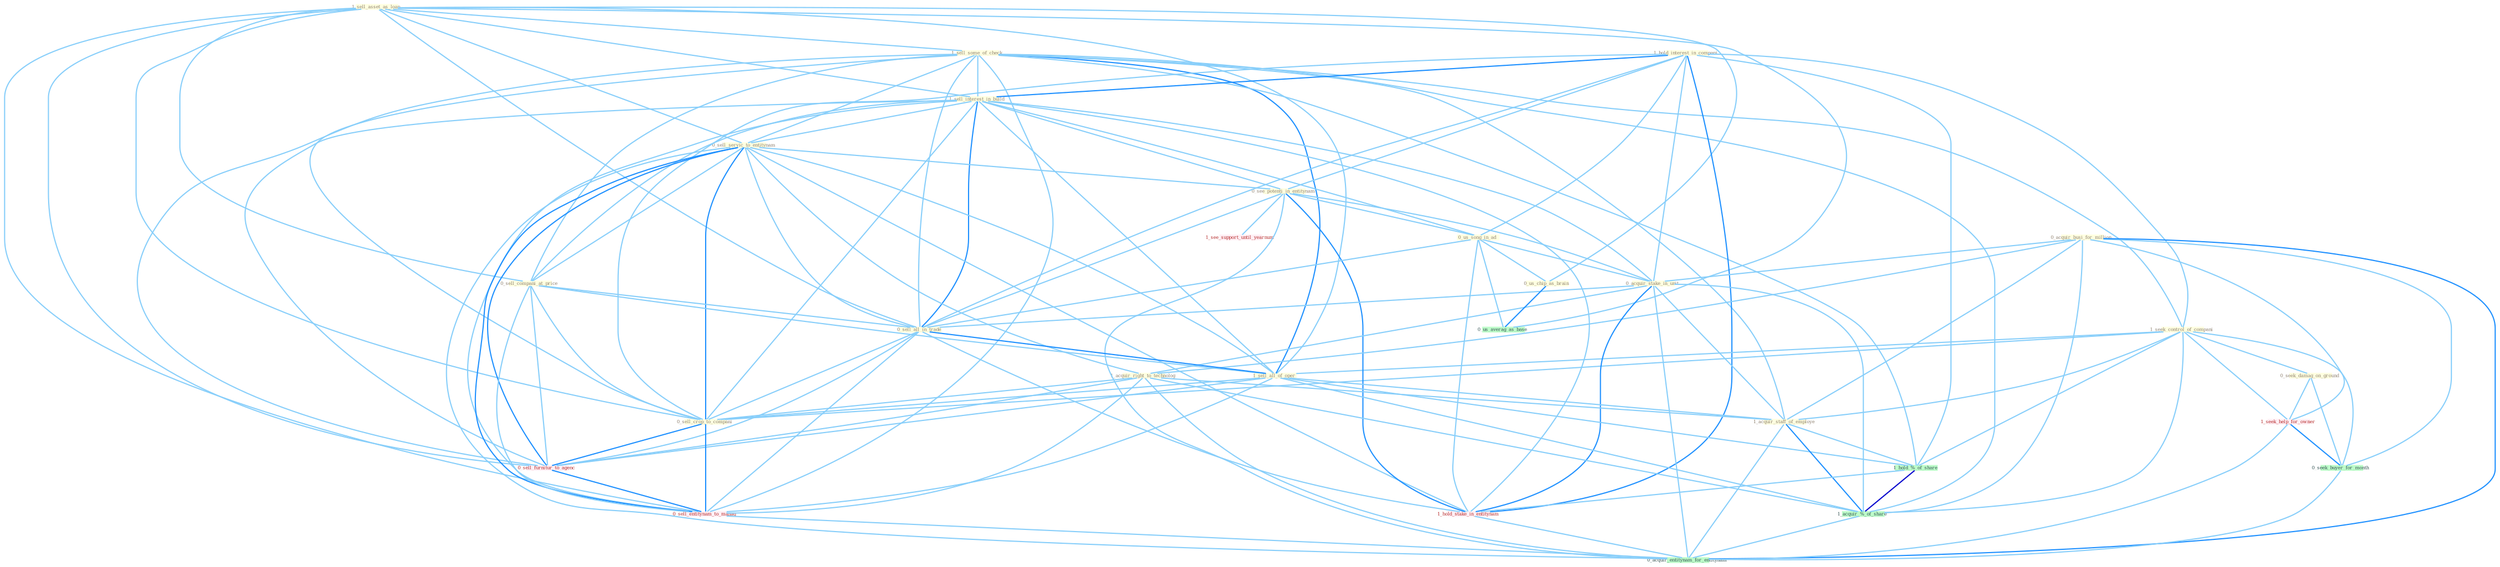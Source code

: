 Graph G{ 
    node
    [shape=polygon,style=filled,width=.5,height=.06,color="#BDFCC9",fixedsize=true,fontsize=4,
    fontcolor="#2f4f4f"];
    {node
    [color="#ffffe0", fontcolor="#8b7d6b"] "1_sell_asset_as_loan " "1_sell_some_of_check " "1_hold_interest_in_compani " "1_seek_control_of_compani " "0_seek_damag_on_ground " "1_sell_interest_in_build " "0_sell_servic_to_entitynam " "0_sell_compani_at_price " "0_see_potenti_in_entitynam " "0_acquir_busi_for_million " "0_us_song_in_ad " "0_acquir_stake_in_unit " "0_sell_all_in_trade " "1_acquir_right_to_technolog " "1_sell_all_of_oper " "1_acquir_staff_of_employe " "0_us_chip_as_brain " "0_sell_crop_to_compani "}
{node [color="#fff0f5", fontcolor="#b22222"] "1_hold_stake_in_entitynam " "1_seek_help_for_owner " "1_see_support_until_yearnum " "0_sell_furnitur_to_agenc " "0_sell_entitynam_to_manag "}
edge [color="#B0E2FF"];

	"1_sell_asset_as_loan " -- "1_sell_some_of_check " [w="1", color="#87cefa" ];
	"1_sell_asset_as_loan " -- "1_sell_interest_in_build " [w="1", color="#87cefa" ];
	"1_sell_asset_as_loan " -- "0_sell_servic_to_entitynam " [w="1", color="#87cefa" ];
	"1_sell_asset_as_loan " -- "0_sell_compani_at_price " [w="1", color="#87cefa" ];
	"1_sell_asset_as_loan " -- "0_sell_all_in_trade " [w="1", color="#87cefa" ];
	"1_sell_asset_as_loan " -- "1_sell_all_of_oper " [w="1", color="#87cefa" ];
	"1_sell_asset_as_loan " -- "0_us_chip_as_brain " [w="1", color="#87cefa" ];
	"1_sell_asset_as_loan " -- "0_sell_crop_to_compani " [w="1", color="#87cefa" ];
	"1_sell_asset_as_loan " -- "0_sell_furnitur_to_agenc " [w="1", color="#87cefa" ];
	"1_sell_asset_as_loan " -- "0_us_averag_as_base " [w="1", color="#87cefa" ];
	"1_sell_asset_as_loan " -- "0_sell_entitynam_to_manag " [w="1", color="#87cefa" ];
	"1_sell_some_of_check " -- "1_seek_control_of_compani " [w="1", color="#87cefa" ];
	"1_sell_some_of_check " -- "1_sell_interest_in_build " [w="1", color="#87cefa" ];
	"1_sell_some_of_check " -- "0_sell_servic_to_entitynam " [w="1", color="#87cefa" ];
	"1_sell_some_of_check " -- "0_sell_compani_at_price " [w="1", color="#87cefa" ];
	"1_sell_some_of_check " -- "0_sell_all_in_trade " [w="1", color="#87cefa" ];
	"1_sell_some_of_check " -- "1_sell_all_of_oper " [w="2", color="#1e90ff" , len=0.8];
	"1_sell_some_of_check " -- "1_acquir_staff_of_employe " [w="1", color="#87cefa" ];
	"1_sell_some_of_check " -- "0_sell_crop_to_compani " [w="1", color="#87cefa" ];
	"1_sell_some_of_check " -- "1_hold_%_of_share " [w="1", color="#87cefa" ];
	"1_sell_some_of_check " -- "1_acquir_%_of_share " [w="1", color="#87cefa" ];
	"1_sell_some_of_check " -- "0_sell_furnitur_to_agenc " [w="1", color="#87cefa" ];
	"1_sell_some_of_check " -- "0_sell_entitynam_to_manag " [w="1", color="#87cefa" ];
	"1_hold_interest_in_compani " -- "1_seek_control_of_compani " [w="1", color="#87cefa" ];
	"1_hold_interest_in_compani " -- "1_sell_interest_in_build " [w="2", color="#1e90ff" , len=0.8];
	"1_hold_interest_in_compani " -- "0_see_potenti_in_entitynam " [w="1", color="#87cefa" ];
	"1_hold_interest_in_compani " -- "0_us_song_in_ad " [w="1", color="#87cefa" ];
	"1_hold_interest_in_compani " -- "0_acquir_stake_in_unit " [w="1", color="#87cefa" ];
	"1_hold_interest_in_compani " -- "0_sell_all_in_trade " [w="1", color="#87cefa" ];
	"1_hold_interest_in_compani " -- "0_sell_crop_to_compani " [w="1", color="#87cefa" ];
	"1_hold_interest_in_compani " -- "1_hold_%_of_share " [w="1", color="#87cefa" ];
	"1_hold_interest_in_compani " -- "1_hold_stake_in_entitynam " [w="2", color="#1e90ff" , len=0.8];
	"1_seek_control_of_compani " -- "0_seek_damag_on_ground " [w="1", color="#87cefa" ];
	"1_seek_control_of_compani " -- "1_sell_all_of_oper " [w="1", color="#87cefa" ];
	"1_seek_control_of_compani " -- "1_acquir_staff_of_employe " [w="1", color="#87cefa" ];
	"1_seek_control_of_compani " -- "0_sell_crop_to_compani " [w="1", color="#87cefa" ];
	"1_seek_control_of_compani " -- "1_hold_%_of_share " [w="1", color="#87cefa" ];
	"1_seek_control_of_compani " -- "1_seek_help_for_owner " [w="1", color="#87cefa" ];
	"1_seek_control_of_compani " -- "0_seek_buyer_for_month " [w="1", color="#87cefa" ];
	"1_seek_control_of_compani " -- "1_acquir_%_of_share " [w="1", color="#87cefa" ];
	"0_seek_damag_on_ground " -- "1_seek_help_for_owner " [w="1", color="#87cefa" ];
	"0_seek_damag_on_ground " -- "0_seek_buyer_for_month " [w="1", color="#87cefa" ];
	"1_sell_interest_in_build " -- "0_sell_servic_to_entitynam " [w="1", color="#87cefa" ];
	"1_sell_interest_in_build " -- "0_sell_compani_at_price " [w="1", color="#87cefa" ];
	"1_sell_interest_in_build " -- "0_see_potenti_in_entitynam " [w="1", color="#87cefa" ];
	"1_sell_interest_in_build " -- "0_us_song_in_ad " [w="1", color="#87cefa" ];
	"1_sell_interest_in_build " -- "0_acquir_stake_in_unit " [w="1", color="#87cefa" ];
	"1_sell_interest_in_build " -- "0_sell_all_in_trade " [w="2", color="#1e90ff" , len=0.8];
	"1_sell_interest_in_build " -- "1_sell_all_of_oper " [w="1", color="#87cefa" ];
	"1_sell_interest_in_build " -- "0_sell_crop_to_compani " [w="1", color="#87cefa" ];
	"1_sell_interest_in_build " -- "1_hold_stake_in_entitynam " [w="1", color="#87cefa" ];
	"1_sell_interest_in_build " -- "0_sell_furnitur_to_agenc " [w="1", color="#87cefa" ];
	"1_sell_interest_in_build " -- "0_sell_entitynam_to_manag " [w="1", color="#87cefa" ];
	"0_sell_servic_to_entitynam " -- "0_sell_compani_at_price " [w="1", color="#87cefa" ];
	"0_sell_servic_to_entitynam " -- "0_see_potenti_in_entitynam " [w="1", color="#87cefa" ];
	"0_sell_servic_to_entitynam " -- "0_sell_all_in_trade " [w="1", color="#87cefa" ];
	"0_sell_servic_to_entitynam " -- "1_acquir_right_to_technolog " [w="1", color="#87cefa" ];
	"0_sell_servic_to_entitynam " -- "1_sell_all_of_oper " [w="1", color="#87cefa" ];
	"0_sell_servic_to_entitynam " -- "0_sell_crop_to_compani " [w="2", color="#1e90ff" , len=0.8];
	"0_sell_servic_to_entitynam " -- "1_hold_stake_in_entitynam " [w="1", color="#87cefa" ];
	"0_sell_servic_to_entitynam " -- "0_sell_furnitur_to_agenc " [w="2", color="#1e90ff" , len=0.8];
	"0_sell_servic_to_entitynam " -- "0_sell_entitynam_to_manag " [w="2", color="#1e90ff" , len=0.8];
	"0_sell_servic_to_entitynam " -- "0_acquir_entitynam_for_entitynam " [w="1", color="#87cefa" ];
	"0_sell_compani_at_price " -- "0_sell_all_in_trade " [w="1", color="#87cefa" ];
	"0_sell_compani_at_price " -- "1_sell_all_of_oper " [w="1", color="#87cefa" ];
	"0_sell_compani_at_price " -- "0_sell_crop_to_compani " [w="1", color="#87cefa" ];
	"0_sell_compani_at_price " -- "0_sell_furnitur_to_agenc " [w="1", color="#87cefa" ];
	"0_sell_compani_at_price " -- "0_sell_entitynam_to_manag " [w="1", color="#87cefa" ];
	"0_see_potenti_in_entitynam " -- "0_us_song_in_ad " [w="1", color="#87cefa" ];
	"0_see_potenti_in_entitynam " -- "0_acquir_stake_in_unit " [w="1", color="#87cefa" ];
	"0_see_potenti_in_entitynam " -- "0_sell_all_in_trade " [w="1", color="#87cefa" ];
	"0_see_potenti_in_entitynam " -- "1_hold_stake_in_entitynam " [w="2", color="#1e90ff" , len=0.8];
	"0_see_potenti_in_entitynam " -- "1_see_support_until_yearnum " [w="1", color="#87cefa" ];
	"0_see_potenti_in_entitynam " -- "0_acquir_entitynam_for_entitynam " [w="1", color="#87cefa" ];
	"0_acquir_busi_for_million " -- "0_acquir_stake_in_unit " [w="1", color="#87cefa" ];
	"0_acquir_busi_for_million " -- "1_acquir_right_to_technolog " [w="1", color="#87cefa" ];
	"0_acquir_busi_for_million " -- "1_acquir_staff_of_employe " [w="1", color="#87cefa" ];
	"0_acquir_busi_for_million " -- "1_seek_help_for_owner " [w="1", color="#87cefa" ];
	"0_acquir_busi_for_million " -- "0_seek_buyer_for_month " [w="1", color="#87cefa" ];
	"0_acquir_busi_for_million " -- "1_acquir_%_of_share " [w="1", color="#87cefa" ];
	"0_acquir_busi_for_million " -- "0_acquir_entitynam_for_entitynam " [w="2", color="#1e90ff" , len=0.8];
	"0_us_song_in_ad " -- "0_acquir_stake_in_unit " [w="1", color="#87cefa" ];
	"0_us_song_in_ad " -- "0_sell_all_in_trade " [w="1", color="#87cefa" ];
	"0_us_song_in_ad " -- "0_us_chip_as_brain " [w="1", color="#87cefa" ];
	"0_us_song_in_ad " -- "1_hold_stake_in_entitynam " [w="1", color="#87cefa" ];
	"0_us_song_in_ad " -- "0_us_averag_as_base " [w="1", color="#87cefa" ];
	"0_acquir_stake_in_unit " -- "0_sell_all_in_trade " [w="1", color="#87cefa" ];
	"0_acquir_stake_in_unit " -- "1_acquir_right_to_technolog " [w="1", color="#87cefa" ];
	"0_acquir_stake_in_unit " -- "1_acquir_staff_of_employe " [w="1", color="#87cefa" ];
	"0_acquir_stake_in_unit " -- "1_hold_stake_in_entitynam " [w="2", color="#1e90ff" , len=0.8];
	"0_acquir_stake_in_unit " -- "1_acquir_%_of_share " [w="1", color="#87cefa" ];
	"0_acquir_stake_in_unit " -- "0_acquir_entitynam_for_entitynam " [w="1", color="#87cefa" ];
	"0_sell_all_in_trade " -- "1_sell_all_of_oper " [w="2", color="#1e90ff" , len=0.8];
	"0_sell_all_in_trade " -- "0_sell_crop_to_compani " [w="1", color="#87cefa" ];
	"0_sell_all_in_trade " -- "1_hold_stake_in_entitynam " [w="1", color="#87cefa" ];
	"0_sell_all_in_trade " -- "0_sell_furnitur_to_agenc " [w="1", color="#87cefa" ];
	"0_sell_all_in_trade " -- "0_sell_entitynam_to_manag " [w="1", color="#87cefa" ];
	"1_acquir_right_to_technolog " -- "1_acquir_staff_of_employe " [w="1", color="#87cefa" ];
	"1_acquir_right_to_technolog " -- "0_sell_crop_to_compani " [w="1", color="#87cefa" ];
	"1_acquir_right_to_technolog " -- "1_acquir_%_of_share " [w="1", color="#87cefa" ];
	"1_acquir_right_to_technolog " -- "0_sell_furnitur_to_agenc " [w="1", color="#87cefa" ];
	"1_acquir_right_to_technolog " -- "0_sell_entitynam_to_manag " [w="1", color="#87cefa" ];
	"1_acquir_right_to_technolog " -- "0_acquir_entitynam_for_entitynam " [w="1", color="#87cefa" ];
	"1_sell_all_of_oper " -- "1_acquir_staff_of_employe " [w="1", color="#87cefa" ];
	"1_sell_all_of_oper " -- "0_sell_crop_to_compani " [w="1", color="#87cefa" ];
	"1_sell_all_of_oper " -- "1_hold_%_of_share " [w="1", color="#87cefa" ];
	"1_sell_all_of_oper " -- "1_acquir_%_of_share " [w="1", color="#87cefa" ];
	"1_sell_all_of_oper " -- "0_sell_furnitur_to_agenc " [w="1", color="#87cefa" ];
	"1_sell_all_of_oper " -- "0_sell_entitynam_to_manag " [w="1", color="#87cefa" ];
	"1_acquir_staff_of_employe " -- "1_hold_%_of_share " [w="1", color="#87cefa" ];
	"1_acquir_staff_of_employe " -- "1_acquir_%_of_share " [w="2", color="#1e90ff" , len=0.8];
	"1_acquir_staff_of_employe " -- "0_acquir_entitynam_for_entitynam " [w="1", color="#87cefa" ];
	"0_us_chip_as_brain " -- "0_us_averag_as_base " [w="2", color="#1e90ff" , len=0.8];
	"0_sell_crop_to_compani " -- "0_sell_furnitur_to_agenc " [w="2", color="#1e90ff" , len=0.8];
	"0_sell_crop_to_compani " -- "0_sell_entitynam_to_manag " [w="2", color="#1e90ff" , len=0.8];
	"1_hold_%_of_share " -- "1_hold_stake_in_entitynam " [w="1", color="#87cefa" ];
	"1_hold_%_of_share " -- "1_acquir_%_of_share " [w="3", color="#0000cd" , len=0.6];
	"1_hold_stake_in_entitynam " -- "0_acquir_entitynam_for_entitynam " [w="1", color="#87cefa" ];
	"1_seek_help_for_owner " -- "0_seek_buyer_for_month " [w="2", color="#1e90ff" , len=0.8];
	"1_seek_help_for_owner " -- "0_acquir_entitynam_for_entitynam " [w="1", color="#87cefa" ];
	"0_seek_buyer_for_month " -- "0_acquir_entitynam_for_entitynam " [w="1", color="#87cefa" ];
	"1_acquir_%_of_share " -- "0_acquir_entitynam_for_entitynam " [w="1", color="#87cefa" ];
	"0_sell_furnitur_to_agenc " -- "0_sell_entitynam_to_manag " [w="2", color="#1e90ff" , len=0.8];
	"0_sell_entitynam_to_manag " -- "0_acquir_entitynam_for_entitynam " [w="1", color="#87cefa" ];
}